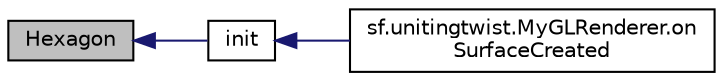 digraph "Hexagon"
{
  edge [fontname="Helvetica",fontsize="10",labelfontname="Helvetica",labelfontsize="10"];
  node [fontname="Helvetica",fontsize="10",shape=record];
  rankdir="LR";
  Node3 [label="Hexagon",height=0.2,width=0.4,color="black", fillcolor="grey75", style="filled", fontcolor="black"];
  Node3 -> Node4 [dir="back",color="midnightblue",fontsize="10",style="solid"];
  Node4 [label="init",height=0.2,width=0.4,color="black", fillcolor="white", style="filled",URL="$classsf_1_1unitingtwist_1_1_hexagon.html#a6bacb22e3ae6e84e8dd537d4f92b8e68"];
  Node4 -> Node5 [dir="back",color="midnightblue",fontsize="10",style="solid"];
  Node5 [label="sf.unitingtwist.MyGLRenderer.on\lSurfaceCreated",height=0.2,width=0.4,color="black", fillcolor="white", style="filled",URL="$classsf_1_1unitingtwist_1_1_my_g_l_renderer.html#a6843354e3fe7377a3a73cb4b063ffa8f"];
}
